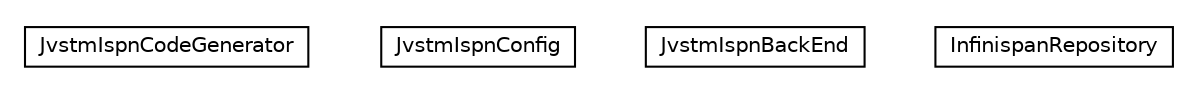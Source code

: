 #!/usr/local/bin/dot
#
# Class diagram 
# Generated by UMLGraph version 5.1 (http://www.umlgraph.org/)
#

digraph G {
	edge [fontname="Helvetica",fontsize=10,labelfontname="Helvetica",labelfontsize=10];
	node [fontname="Helvetica",fontsize=10,shape=plaintext];
	nodesep=0.25;
	ranksep=0.5;
	// pt.ist.fenixframework.backend.jvstm.infinispan.JvstmIspnCodeGenerator
	c9731 [label=<<table title="pt.ist.fenixframework.backend.jvstm.infinispan.JvstmIspnCodeGenerator" border="0" cellborder="1" cellspacing="0" cellpadding="2" port="p" href="./JvstmIspnCodeGenerator.html">
		<tr><td><table border="0" cellspacing="0" cellpadding="1">
<tr><td align="center" balign="center"> JvstmIspnCodeGenerator </td></tr>
		</table></td></tr>
		</table>>, fontname="Helvetica", fontcolor="black", fontsize=10.0];
	// pt.ist.fenixframework.backend.jvstm.infinispan.JvstmIspnConfig
	c9732 [label=<<table title="pt.ist.fenixframework.backend.jvstm.infinispan.JvstmIspnConfig" border="0" cellborder="1" cellspacing="0" cellpadding="2" port="p" href="./JvstmIspnConfig.html">
		<tr><td><table border="0" cellspacing="0" cellpadding="1">
<tr><td align="center" balign="center"> JvstmIspnConfig </td></tr>
		</table></td></tr>
		</table>>, fontname="Helvetica", fontcolor="black", fontsize=10.0];
	// pt.ist.fenixframework.backend.jvstm.infinispan.JvstmIspnBackEnd
	c9733 [label=<<table title="pt.ist.fenixframework.backend.jvstm.infinispan.JvstmIspnBackEnd" border="0" cellborder="1" cellspacing="0" cellpadding="2" port="p" href="./JvstmIspnBackEnd.html">
		<tr><td><table border="0" cellspacing="0" cellpadding="1">
<tr><td align="center" balign="center"> JvstmIspnBackEnd </td></tr>
		</table></td></tr>
		</table>>, fontname="Helvetica", fontcolor="black", fontsize=10.0];
	// pt.ist.fenixframework.backend.jvstm.infinispan.InfinispanRepository
	c9734 [label=<<table title="pt.ist.fenixframework.backend.jvstm.infinispan.InfinispanRepository" border="0" cellborder="1" cellspacing="0" cellpadding="2" port="p" href="./InfinispanRepository.html">
		<tr><td><table border="0" cellspacing="0" cellpadding="1">
<tr><td align="center" balign="center"> InfinispanRepository </td></tr>
		</table></td></tr>
		</table>>, fontname="Helvetica", fontcolor="black", fontsize=10.0];
}

